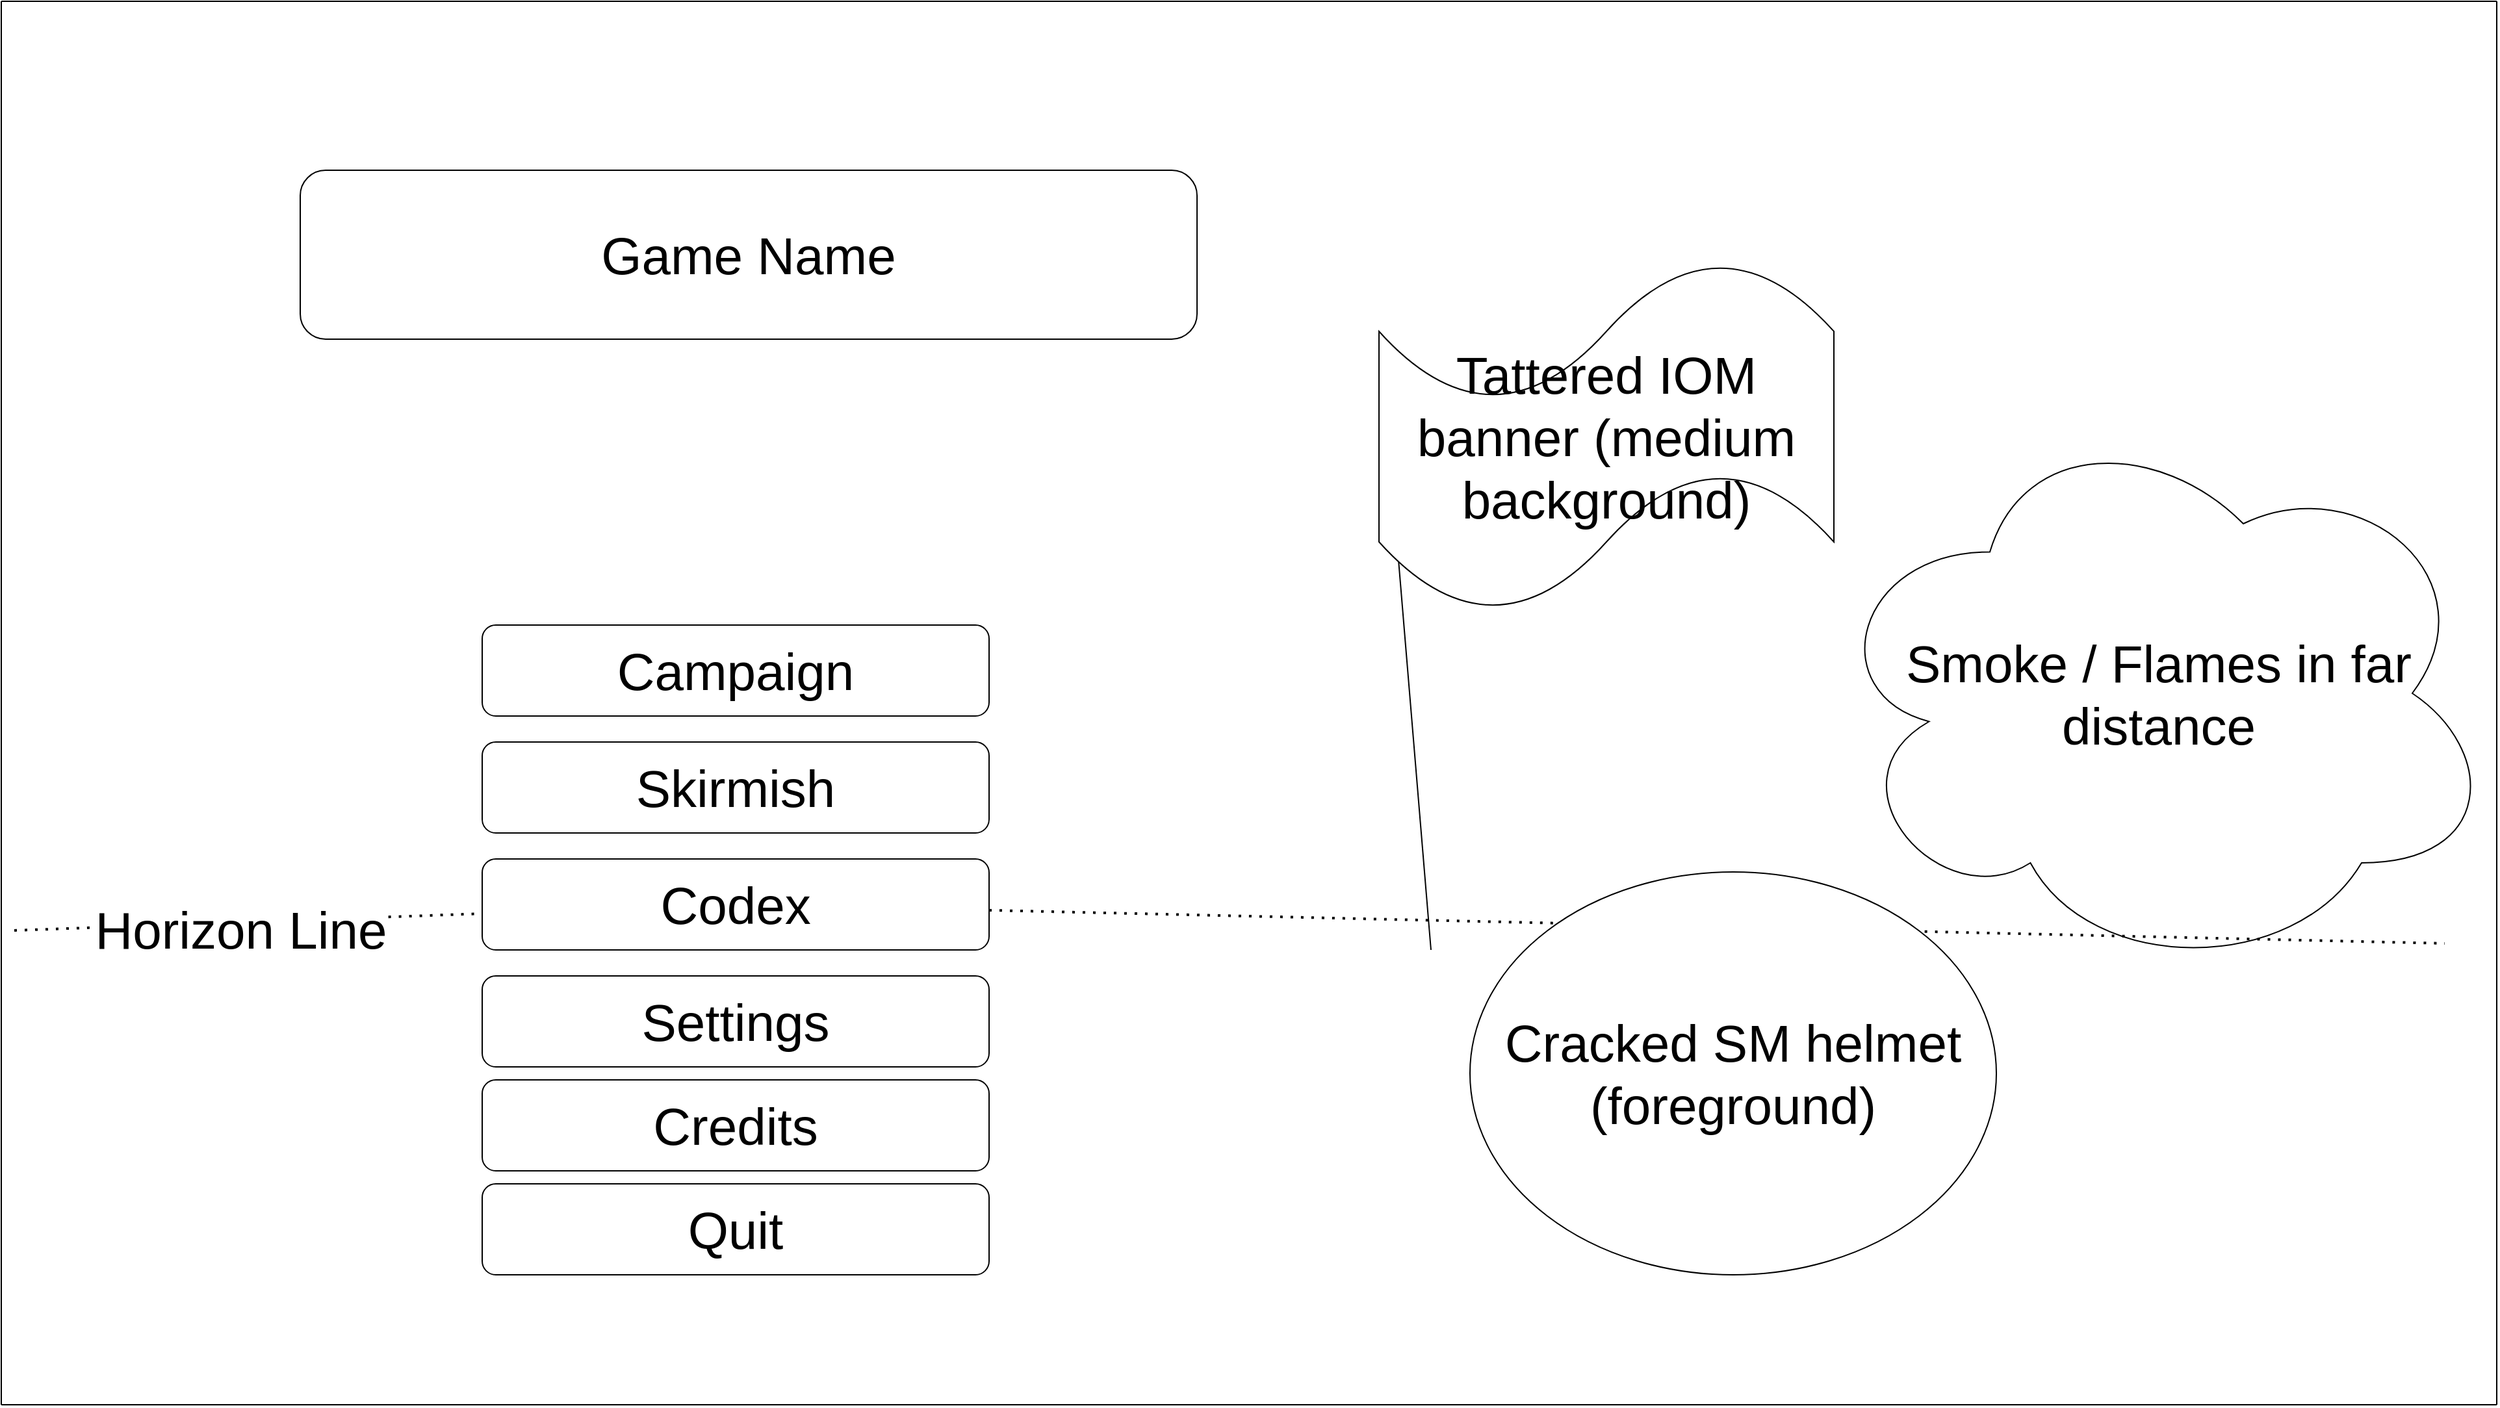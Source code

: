 <mxfile version="15.8.3" type="device"><diagram id="THSTHoy1xzNaexS8dahl" name="Page-1"><mxGraphModel dx="2844" dy="1474" grid="1" gridSize="10" guides="1" tooltips="1" connect="1" arrows="1" fold="1" page="1" pageScale="1" pageWidth="850" pageHeight="1100" math="0" shadow="0"><root><mxCell id="0"/><mxCell id="1" parent="0"/><mxCell id="VUiOrwODMD_5AYlr1Qy2-10" value="Smoke / Flames in far distance" style="ellipse;shape=cloud;whiteSpace=wrap;html=1;fontSize=40;" vertex="1" parent="1"><mxGeometry x="1400" y="315" width="520" height="435" as="geometry"/></mxCell><mxCell id="VUiOrwODMD_5AYlr1Qy2-2" value="&lt;font style=&quot;font-size: 40px&quot;&gt;Game Name&lt;/font&gt;" style="rounded=1;whiteSpace=wrap;html=1;" vertex="1" parent="1"><mxGeometry x="230" y="130" width="690" height="130" as="geometry"/></mxCell><mxCell id="VUiOrwODMD_5AYlr1Qy2-3" value="" style="endArrow=none;html=1;rounded=0;" edge="1" parent="1"><mxGeometry width="50" height="50" relative="1" as="geometry"><mxPoint x="1920" as="sourcePoint"/><mxPoint x="1920" y="1080" as="targetPoint"/></mxGeometry></mxCell><mxCell id="VUiOrwODMD_5AYlr1Qy2-4" value="" style="endArrow=none;html=1;rounded=0;" edge="1" parent="1"><mxGeometry width="50" height="50" relative="1" as="geometry"><mxPoint as="sourcePoint"/><mxPoint y="1080" as="targetPoint"/></mxGeometry></mxCell><mxCell id="VUiOrwODMD_5AYlr1Qy2-5" value="" style="endArrow=none;html=1;rounded=0;" edge="1" parent="1"><mxGeometry width="50" height="50" relative="1" as="geometry"><mxPoint as="sourcePoint"/><mxPoint x="1920" as="targetPoint"/></mxGeometry></mxCell><mxCell id="VUiOrwODMD_5AYlr1Qy2-6" value="" style="endArrow=none;html=1;rounded=0;" edge="1" parent="1"><mxGeometry width="50" height="50" relative="1" as="geometry"><mxPoint y="1080" as="sourcePoint"/><mxPoint x="1920" y="1080" as="targetPoint"/></mxGeometry></mxCell><mxCell id="VUiOrwODMD_5AYlr1Qy2-7" value="" style="endArrow=none;dashed=1;html=1;dashPattern=1 3;strokeWidth=2;rounded=0;fontSize=40;startArrow=none;" edge="1" parent="1" source="VUiOrwODMD_5AYlr1Qy2-13"><mxGeometry width="50" height="50" relative="1" as="geometry"><mxPoint x="10" y="715" as="sourcePoint"/><mxPoint x="1880" y="725" as="targetPoint"/></mxGeometry></mxCell><mxCell id="VUiOrwODMD_5AYlr1Qy2-9" value="Cracked SM helmet (foreground)" style="ellipse;whiteSpace=wrap;html=1;fontSize=40;" vertex="1" parent="1"><mxGeometry x="1130" y="670" width="405" height="310" as="geometry"/></mxCell><mxCell id="VUiOrwODMD_5AYlr1Qy2-11" value="Campaign" style="rounded=1;whiteSpace=wrap;html=1;fontSize=40;" vertex="1" parent="1"><mxGeometry x="370" y="480" width="390" height="70" as="geometry"/></mxCell><mxCell id="VUiOrwODMD_5AYlr1Qy2-12" value="Skirmish" style="rounded=1;whiteSpace=wrap;html=1;fontSize=40;" vertex="1" parent="1"><mxGeometry x="370" y="570" width="390" height="70" as="geometry"/></mxCell><mxCell id="VUiOrwODMD_5AYlr1Qy2-13" value="Codex" style="rounded=1;whiteSpace=wrap;html=1;fontSize=40;" vertex="1" parent="1"><mxGeometry x="370" y="660" width="390" height="70" as="geometry"/></mxCell><mxCell id="VUiOrwODMD_5AYlr1Qy2-14" value="" style="endArrow=none;dashed=1;html=1;dashPattern=1 3;strokeWidth=2;rounded=0;fontSize=40;" edge="1" parent="1" target="VUiOrwODMD_5AYlr1Qy2-13"><mxGeometry width="50" height="50" relative="1" as="geometry"><mxPoint x="10" y="715" as="sourcePoint"/><mxPoint x="1880" y="725" as="targetPoint"/></mxGeometry></mxCell><mxCell id="VUiOrwODMD_5AYlr1Qy2-15" value="Horizon Line" style="edgeLabel;html=1;align=center;verticalAlign=middle;resizable=0;points=[];fontSize=40;" vertex="1" connectable="0" parent="VUiOrwODMD_5AYlr1Qy2-14"><mxGeometry x="-0.037" y="-5" relative="1" as="geometry"><mxPoint as="offset"/></mxGeometry></mxCell><mxCell id="VUiOrwODMD_5AYlr1Qy2-16" value="Settings" style="rounded=1;whiteSpace=wrap;html=1;fontSize=40;" vertex="1" parent="1"><mxGeometry x="370" y="750" width="390" height="70" as="geometry"/></mxCell><mxCell id="VUiOrwODMD_5AYlr1Qy2-17" value="Credits" style="rounded=1;whiteSpace=wrap;html=1;fontSize=40;" vertex="1" parent="1"><mxGeometry x="370" y="830" width="390" height="70" as="geometry"/></mxCell><mxCell id="VUiOrwODMD_5AYlr1Qy2-18" value="Quit" style="rounded=1;whiteSpace=wrap;html=1;fontSize=40;" vertex="1" parent="1"><mxGeometry x="370" y="910" width="390" height="70" as="geometry"/></mxCell><mxCell id="VUiOrwODMD_5AYlr1Qy2-21" value="" style="endArrow=none;html=1;rounded=0;fontSize=40;" edge="1" parent="1"><mxGeometry width="50" height="50" relative="1" as="geometry"><mxPoint x="1100" y="730" as="sourcePoint"/><mxPoint x="1070" y="370" as="targetPoint"/></mxGeometry></mxCell><mxCell id="VUiOrwODMD_5AYlr1Qy2-22" value="Tattered IOM banner (medium background)" style="shape=tape;whiteSpace=wrap;html=1;fontSize=40;" vertex="1" parent="1"><mxGeometry x="1060" y="200" width="350" height="270" as="geometry"/></mxCell></root></mxGraphModel></diagram></mxfile>